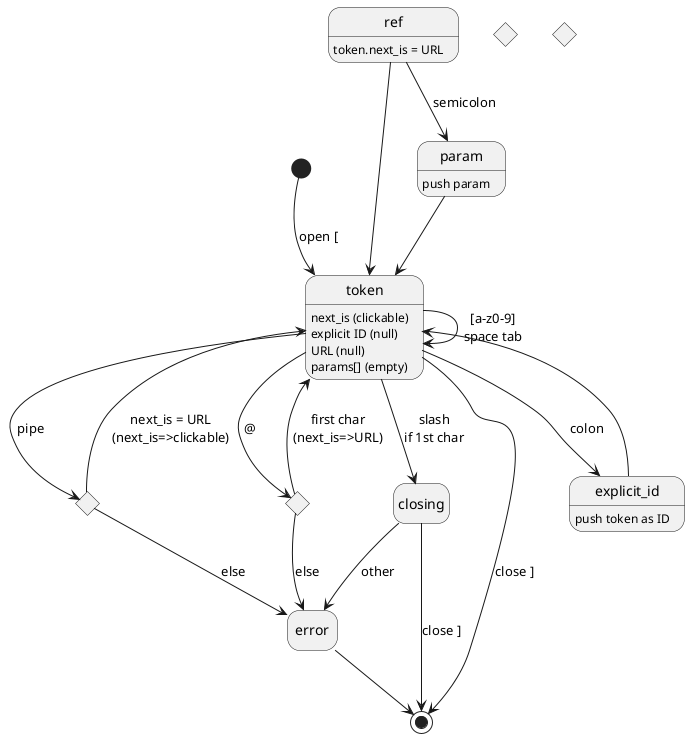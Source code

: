 @startuml
hide empty description

[*] --> token: open [
state token
token: next_is (clickable)
token: explicit ID (null)
token: URL (null)
token: params[] (empty)

state pipe <<choice>>
state at <<choice>>
state c <<choice>>
state d <<choice>>

token --> [*]: close ]
token --> at: @
token --> closing: slash\nif 1st char
token --> pipe: pipe
token --> token: [a-z0-9]\nspace tab
token --> explicit_id: colon

ref: token.next_is = URL
ref --> token
ref --> param: semicolon

closing --> [*]: close ]
closing --> error: other

error --> [*]

explicit_id: push token as ID
explicit_id --> token

param: push param
param --> token

pipe --> error: else
pipe --> token: next_is = URL\n(next_is=>clickable)
at --> error: else
at --> token: first char\n(next_is=>URL)


@enduml